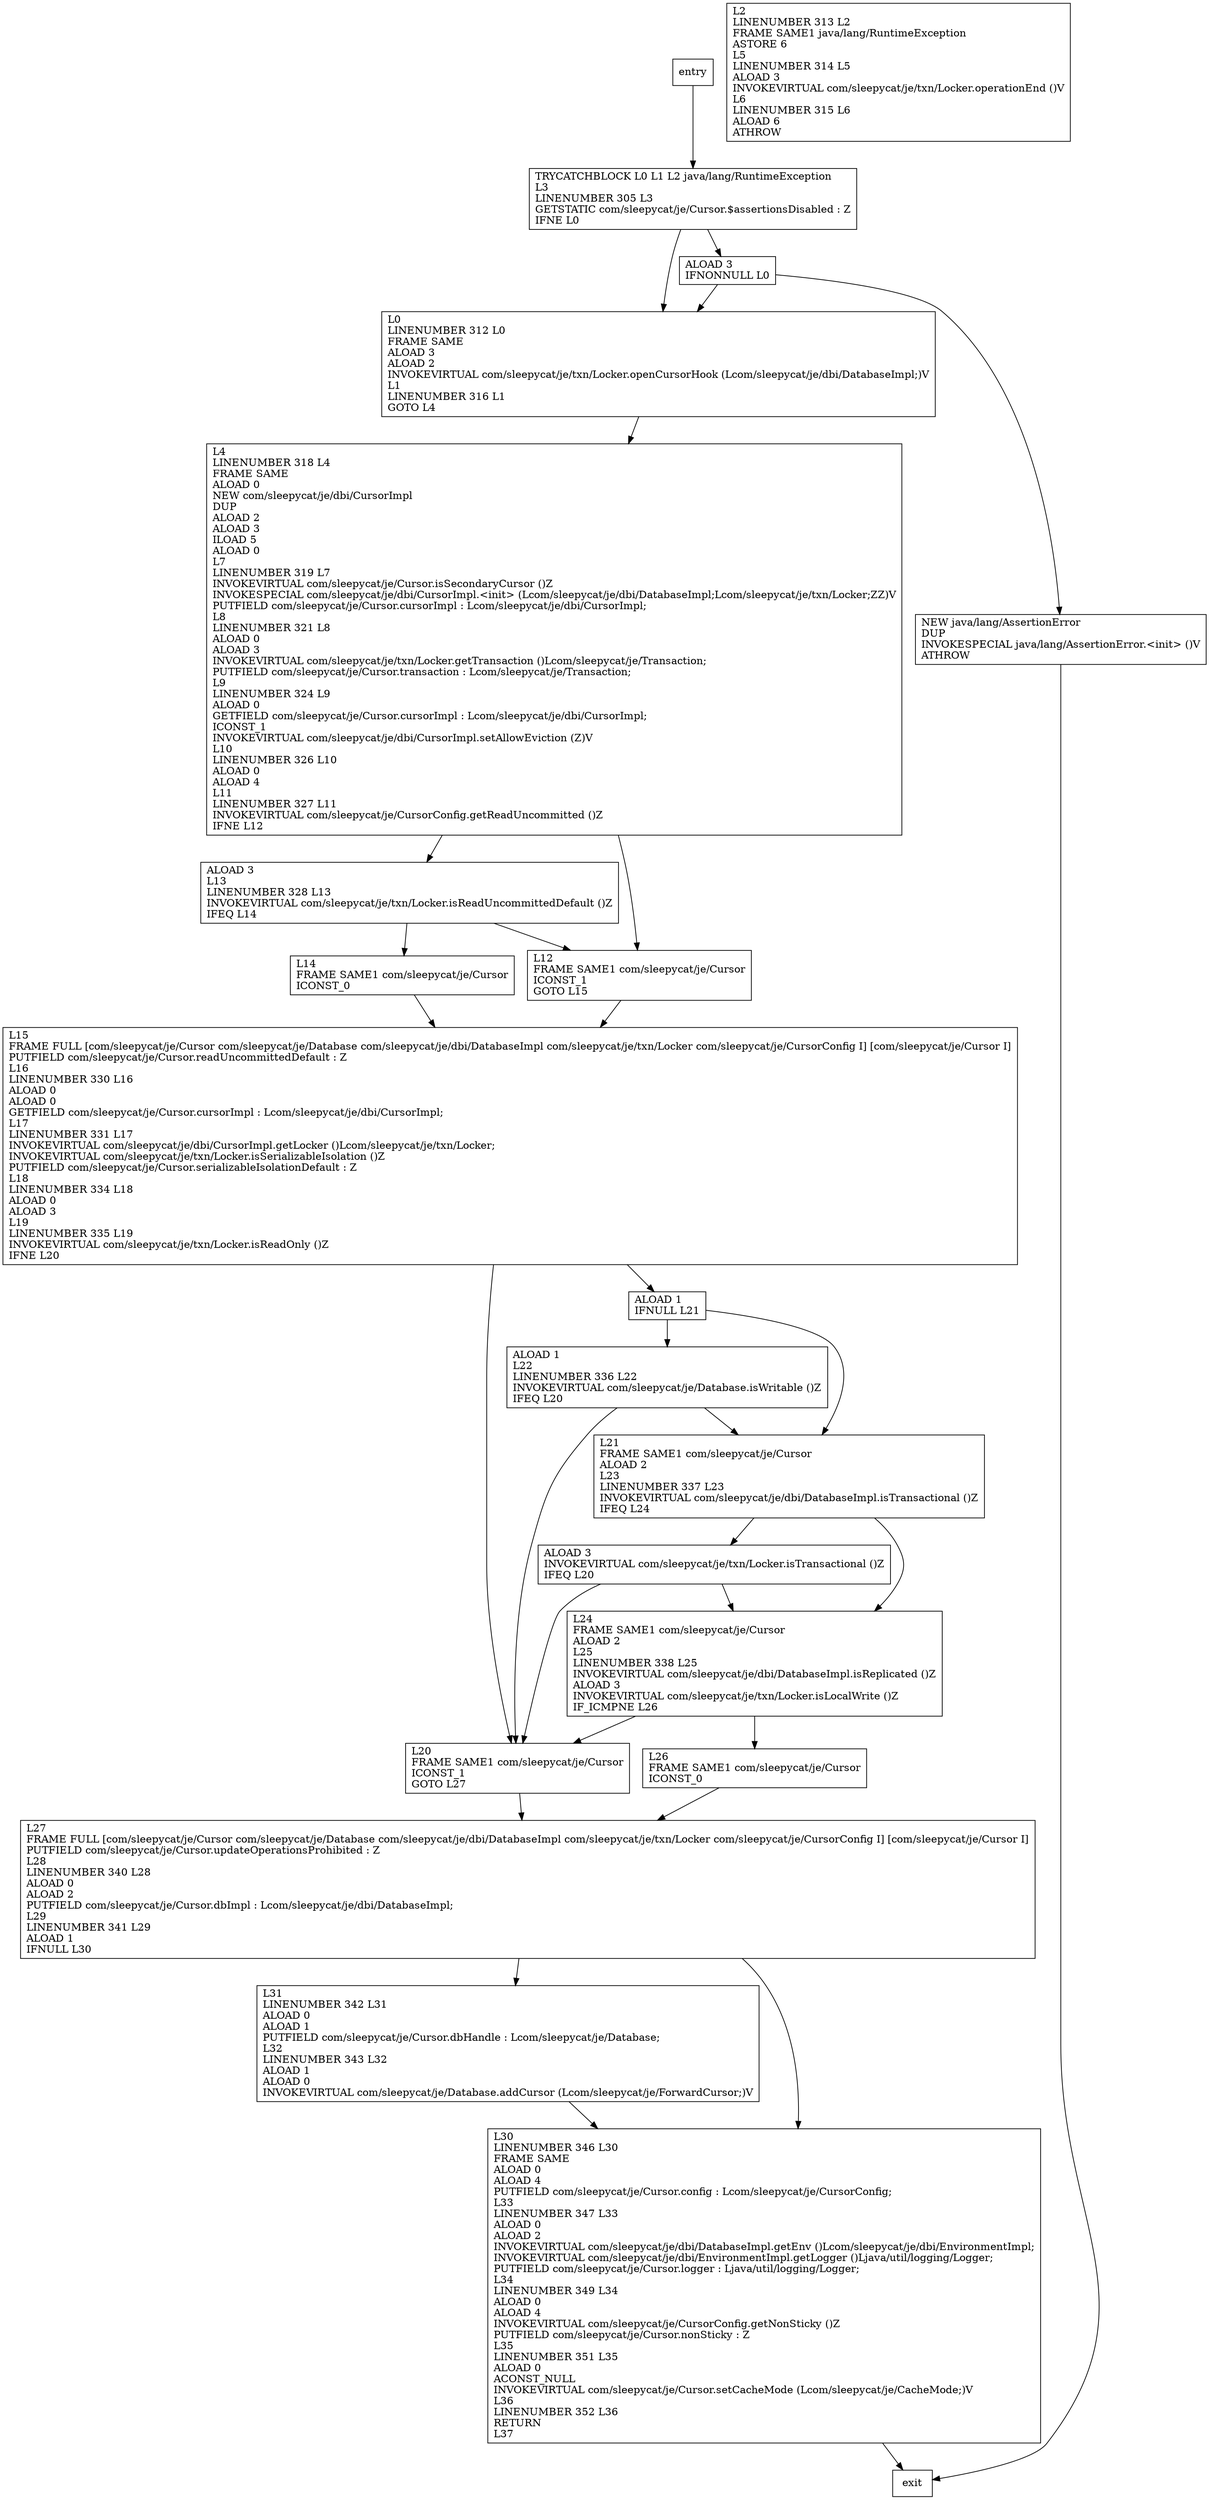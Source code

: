 digraph init {
node [shape=record];
1473627784 [label="L31\lLINENUMBER 342 L31\lALOAD 0\lALOAD 1\lPUTFIELD com/sleepycat/je/Cursor.dbHandle : Lcom/sleepycat/je/Database;\lL32\lLINENUMBER 343 L32\lALOAD 1\lALOAD 0\lINVOKEVIRTUAL com/sleepycat/je/Database.addCursor (Lcom/sleepycat/je/ForwardCursor;)V\l"];
1672230964 [label="L26\lFRAME SAME1 com/sleepycat/je/Cursor\lICONST_0\l"];
258950745 [label="ALOAD 3\lL13\lLINENUMBER 328 L13\lINVOKEVIRTUAL com/sleepycat/je/txn/Locker.isReadUncommittedDefault ()Z\lIFEQ L14\l"];
1832314642 [label="NEW java/lang/AssertionError\lDUP\lINVOKESPECIAL java/lang/AssertionError.\<init\> ()V\lATHROW\l"];
1541874673 [label="L21\lFRAME SAME1 com/sleepycat/je/Cursor\lALOAD 2\lL23\lLINENUMBER 337 L23\lINVOKEVIRTUAL com/sleepycat/je/dbi/DatabaseImpl.isTransactional ()Z\lIFEQ L24\l"];
1975663112 [label="TRYCATCHBLOCK L0 L1 L2 java/lang/RuntimeException\lL3\lLINENUMBER 305 L3\lGETSTATIC com/sleepycat/je/Cursor.$assertionsDisabled : Z\lIFNE L0\l"];
163611334 [label="L4\lLINENUMBER 318 L4\lFRAME SAME\lALOAD 0\lNEW com/sleepycat/je/dbi/CursorImpl\lDUP\lALOAD 2\lALOAD 3\lILOAD 5\lALOAD 0\lL7\lLINENUMBER 319 L7\lINVOKEVIRTUAL com/sleepycat/je/Cursor.isSecondaryCursor ()Z\lINVOKESPECIAL com/sleepycat/je/dbi/CursorImpl.\<init\> (Lcom/sleepycat/je/dbi/DatabaseImpl;Lcom/sleepycat/je/txn/Locker;ZZ)V\lPUTFIELD com/sleepycat/je/Cursor.cursorImpl : Lcom/sleepycat/je/dbi/CursorImpl;\lL8\lLINENUMBER 321 L8\lALOAD 0\lALOAD 3\lINVOKEVIRTUAL com/sleepycat/je/txn/Locker.getTransaction ()Lcom/sleepycat/je/Transaction;\lPUTFIELD com/sleepycat/je/Cursor.transaction : Lcom/sleepycat/je/Transaction;\lL9\lLINENUMBER 324 L9\lALOAD 0\lGETFIELD com/sleepycat/je/Cursor.cursorImpl : Lcom/sleepycat/je/dbi/CursorImpl;\lICONST_1\lINVOKEVIRTUAL com/sleepycat/je/dbi/CursorImpl.setAllowEviction (Z)V\lL10\lLINENUMBER 326 L10\lALOAD 0\lALOAD 4\lL11\lLINENUMBER 327 L11\lINVOKEVIRTUAL com/sleepycat/je/CursorConfig.getReadUncommitted ()Z\lIFNE L12\l"];
1695223130 [label="L30\lLINENUMBER 346 L30\lFRAME SAME\lALOAD 0\lALOAD 4\lPUTFIELD com/sleepycat/je/Cursor.config : Lcom/sleepycat/je/CursorConfig;\lL33\lLINENUMBER 347 L33\lALOAD 0\lALOAD 2\lINVOKEVIRTUAL com/sleepycat/je/dbi/DatabaseImpl.getEnv ()Lcom/sleepycat/je/dbi/EnvironmentImpl;\lINVOKEVIRTUAL com/sleepycat/je/dbi/EnvironmentImpl.getLogger ()Ljava/util/logging/Logger;\lPUTFIELD com/sleepycat/je/Cursor.logger : Ljava/util/logging/Logger;\lL34\lLINENUMBER 349 L34\lALOAD 0\lALOAD 4\lINVOKEVIRTUAL com/sleepycat/je/CursorConfig.getNonSticky ()Z\lPUTFIELD com/sleepycat/je/Cursor.nonSticky : Z\lL35\lLINENUMBER 351 L35\lALOAD 0\lACONST_NULL\lINVOKEVIRTUAL com/sleepycat/je/Cursor.setCacheMode (Lcom/sleepycat/je/CacheMode;)V\lL36\lLINENUMBER 352 L36\lRETURN\lL37\l"];
36971456 [label="L14\lFRAME SAME1 com/sleepycat/je/Cursor\lICONST_0\l"];
574468545 [label="L27\lFRAME FULL [com/sleepycat/je/Cursor com/sleepycat/je/Database com/sleepycat/je/dbi/DatabaseImpl com/sleepycat/je/txn/Locker com/sleepycat/je/CursorConfig I] [com/sleepycat/je/Cursor I]\lPUTFIELD com/sleepycat/je/Cursor.updateOperationsProhibited : Z\lL28\lLINENUMBER 340 L28\lALOAD 0\lALOAD 2\lPUTFIELD com/sleepycat/je/Cursor.dbImpl : Lcom/sleepycat/je/dbi/DatabaseImpl;\lL29\lLINENUMBER 341 L29\lALOAD 1\lIFNULL L30\l"];
231143264 [label="L20\lFRAME SAME1 com/sleepycat/je/Cursor\lICONST_1\lGOTO L27\l"];
501501368 [label="L0\lLINENUMBER 312 L0\lFRAME SAME\lALOAD 3\lALOAD 2\lINVOKEVIRTUAL com/sleepycat/je/txn/Locker.openCursorHook (Lcom/sleepycat/je/dbi/DatabaseImpl;)V\lL1\lLINENUMBER 316 L1\lGOTO L4\l"];
1779252479 [label="L2\lLINENUMBER 313 L2\lFRAME SAME1 java/lang/RuntimeException\lASTORE 6\lL5\lLINENUMBER 314 L5\lALOAD 3\lINVOKEVIRTUAL com/sleepycat/je/txn/Locker.operationEnd ()V\lL6\lLINENUMBER 315 L6\lALOAD 6\lATHROW\l"];
1438328203 [label="L12\lFRAME SAME1 com/sleepycat/je/Cursor\lICONST_1\lGOTO L15\l"];
2028872975 [label="ALOAD 1\lIFNULL L21\l"];
851340741 [label="ALOAD 1\lL22\lLINENUMBER 336 L22\lINVOKEVIRTUAL com/sleepycat/je/Database.isWritable ()Z\lIFEQ L20\l"];
150597893 [label="L24\lFRAME SAME1 com/sleepycat/je/Cursor\lALOAD 2\lL25\lLINENUMBER 338 L25\lINVOKEVIRTUAL com/sleepycat/je/dbi/DatabaseImpl.isReplicated ()Z\lALOAD 3\lINVOKEVIRTUAL com/sleepycat/je/txn/Locker.isLocalWrite ()Z\lIF_ICMPNE L26\l"];
20347720 [label="ALOAD 3\lINVOKEVIRTUAL com/sleepycat/je/txn/Locker.isTransactional ()Z\lIFEQ L20\l"];
1403388160 [label="ALOAD 3\lIFNONNULL L0\l"];
22879677 [label="L15\lFRAME FULL [com/sleepycat/je/Cursor com/sleepycat/je/Database com/sleepycat/je/dbi/DatabaseImpl com/sleepycat/je/txn/Locker com/sleepycat/je/CursorConfig I] [com/sleepycat/je/Cursor I]\lPUTFIELD com/sleepycat/je/Cursor.readUncommittedDefault : Z\lL16\lLINENUMBER 330 L16\lALOAD 0\lALOAD 0\lGETFIELD com/sleepycat/je/Cursor.cursorImpl : Lcom/sleepycat/je/dbi/CursorImpl;\lL17\lLINENUMBER 331 L17\lINVOKEVIRTUAL com/sleepycat/je/dbi/CursorImpl.getLocker ()Lcom/sleepycat/je/txn/Locker;\lINVOKEVIRTUAL com/sleepycat/je/txn/Locker.isSerializableIsolation ()Z\lPUTFIELD com/sleepycat/je/Cursor.serializableIsolationDefault : Z\lL18\lLINENUMBER 334 L18\lALOAD 0\lALOAD 3\lL19\lLINENUMBER 335 L19\lINVOKEVIRTUAL com/sleepycat/je/txn/Locker.isReadOnly ()Z\lIFNE L20\l"];
entry;
exit;
1473627784 -> 1695223130;
1672230964 -> 574468545;
258950745 -> 1438328203;
258950745 -> 36971456;
1832314642 -> exit;
1541874673 -> 150597893;
1541874673 -> 20347720;
1975663112 -> 501501368;
1975663112 -> 1403388160;
163611334 -> 1438328203;
163611334 -> 258950745;
1695223130 -> exit;
36971456 -> 22879677;
574468545 -> 1473627784;
574468545 -> 1695223130;
231143264 -> 574468545;
entry -> 1975663112;
501501368 -> 163611334;
1438328203 -> 22879677;
2028872975 -> 1541874673;
2028872975 -> 851340741;
851340741 -> 1541874673;
851340741 -> 231143264;
150597893 -> 1672230964;
150597893 -> 231143264;
20347720 -> 150597893;
20347720 -> 231143264;
1403388160 -> 501501368;
1403388160 -> 1832314642;
22879677 -> 2028872975;
22879677 -> 231143264;
}
